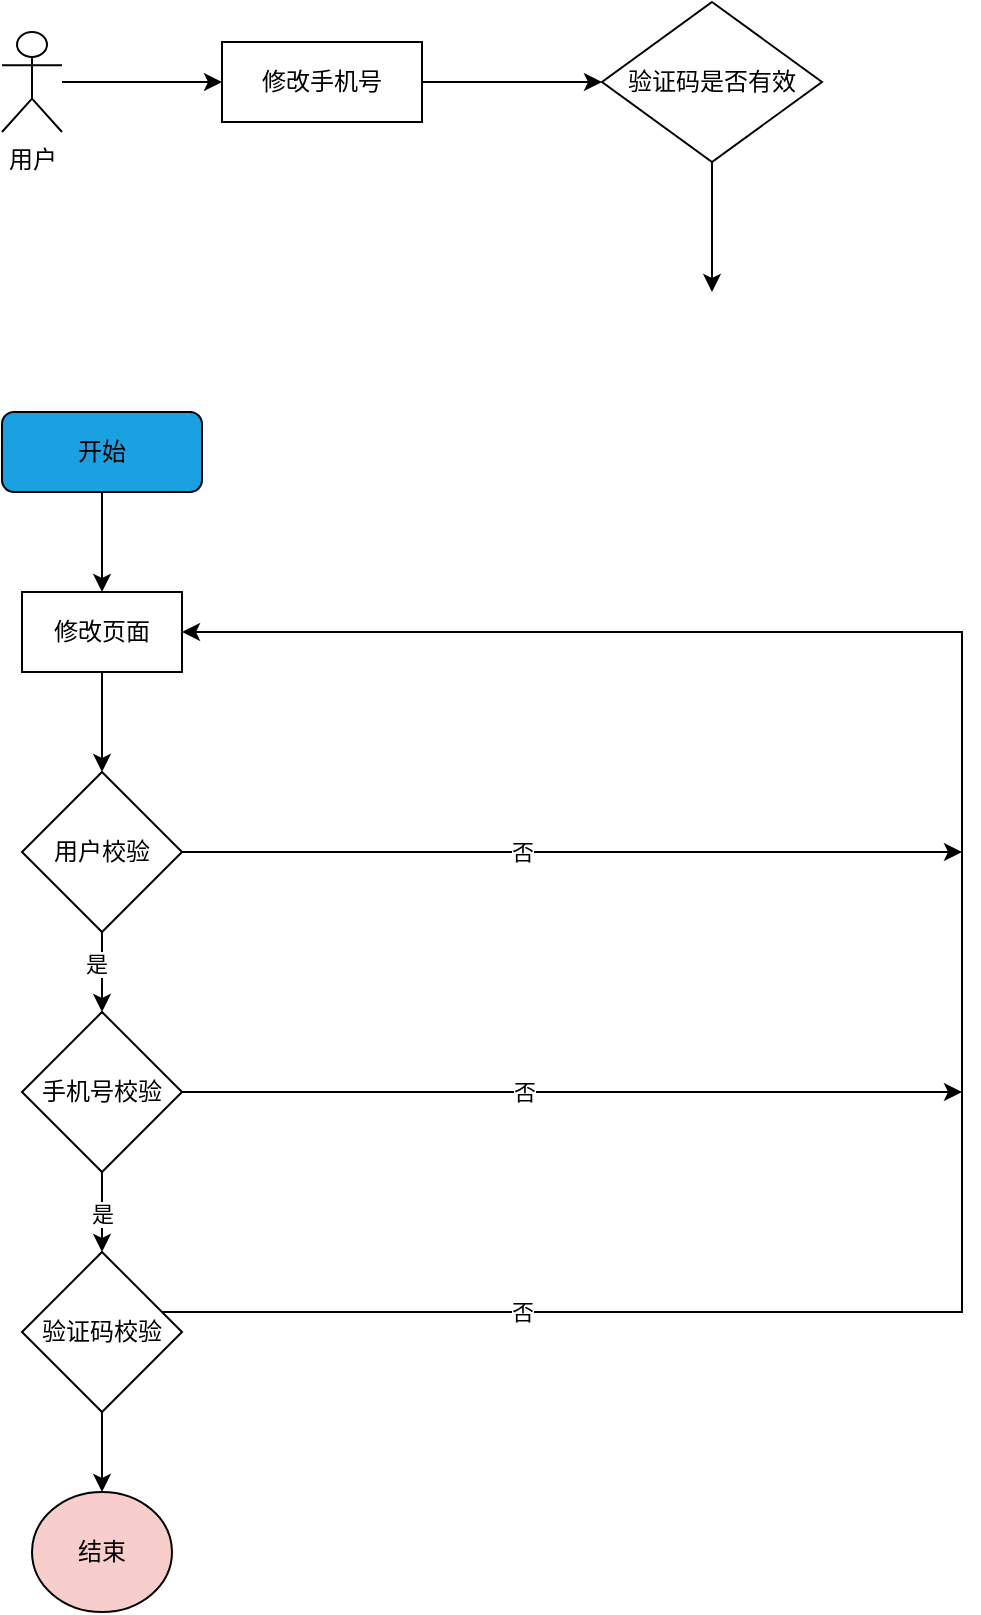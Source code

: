 <mxfile version="23.1.5" type="github">
  <diagram name="第 1 页" id="siLPQnkgXP1fzgPhZVyg">
    <mxGraphModel dx="1461" dy="618" grid="1" gridSize="10" guides="1" tooltips="1" connect="1" arrows="1" fold="1" page="1" pageScale="1" pageWidth="827" pageHeight="1169" math="0" shadow="0">
      <root>
        <mxCell id="0" />
        <mxCell id="1" parent="0" />
        <mxCell id="tkunXPXeHfA-rorm2Hu8-6" style="edgeStyle=orthogonalEdgeStyle;rounded=0;orthogonalLoop=1;jettySize=auto;html=1;entryX=0;entryY=0.5;entryDx=0;entryDy=0;" edge="1" parent="1" source="tkunXPXeHfA-rorm2Hu8-1" target="tkunXPXeHfA-rorm2Hu8-5">
          <mxGeometry relative="1" as="geometry" />
        </mxCell>
        <mxCell id="tkunXPXeHfA-rorm2Hu8-1" value="用户" style="shape=umlActor;verticalLabelPosition=bottom;verticalAlign=top;html=1;outlineConnect=0;" vertex="1" parent="1">
          <mxGeometry x="60" y="260" width="30" height="50" as="geometry" />
        </mxCell>
        <mxCell id="tkunXPXeHfA-rorm2Hu8-11" value="" style="edgeStyle=orthogonalEdgeStyle;rounded=0;orthogonalLoop=1;jettySize=auto;html=1;" edge="1" parent="1" source="tkunXPXeHfA-rorm2Hu8-5" target="tkunXPXeHfA-rorm2Hu8-10">
          <mxGeometry relative="1" as="geometry" />
        </mxCell>
        <mxCell id="tkunXPXeHfA-rorm2Hu8-5" value="修改手机号" style="rounded=0;whiteSpace=wrap;html=1;" vertex="1" parent="1">
          <mxGeometry x="170" y="265" width="100" height="40" as="geometry" />
        </mxCell>
        <mxCell id="tkunXPXeHfA-rorm2Hu8-17" style="edgeStyle=orthogonalEdgeStyle;rounded=0;orthogonalLoop=1;jettySize=auto;html=1;" edge="1" parent="1" source="tkunXPXeHfA-rorm2Hu8-10">
          <mxGeometry relative="1" as="geometry">
            <mxPoint x="415" y="390" as="targetPoint" />
          </mxGeometry>
        </mxCell>
        <mxCell id="tkunXPXeHfA-rorm2Hu8-10" value="验证码是否有效" style="rhombus;whiteSpace=wrap;html=1;rounded=0;" vertex="1" parent="1">
          <mxGeometry x="360" y="245" width="110" height="80" as="geometry" />
        </mxCell>
        <mxCell id="tkunXPXeHfA-rorm2Hu8-27" style="edgeStyle=orthogonalEdgeStyle;rounded=0;orthogonalLoop=1;jettySize=auto;html=1;entryX=0.5;entryY=0;entryDx=0;entryDy=0;" edge="1" parent="1" source="tkunXPXeHfA-rorm2Hu8-18" target="tkunXPXeHfA-rorm2Hu8-26">
          <mxGeometry relative="1" as="geometry" />
        </mxCell>
        <mxCell id="tkunXPXeHfA-rorm2Hu8-18" value="开始" style="rounded=1;whiteSpace=wrap;html=1;fillColor=#1BA1E2;" vertex="1" parent="1">
          <mxGeometry x="60" y="450" width="100" height="40" as="geometry" />
        </mxCell>
        <mxCell id="tkunXPXeHfA-rorm2Hu8-48" value="" style="edgeStyle=orthogonalEdgeStyle;rounded=0;orthogonalLoop=1;jettySize=auto;html=1;" edge="1" parent="1" source="tkunXPXeHfA-rorm2Hu8-26" target="tkunXPXeHfA-rorm2Hu8-47">
          <mxGeometry relative="1" as="geometry" />
        </mxCell>
        <mxCell id="tkunXPXeHfA-rorm2Hu8-26" value="修改页面" style="rounded=0;whiteSpace=wrap;html=1;" vertex="1" parent="1">
          <mxGeometry x="70" y="540" width="80" height="40" as="geometry" />
        </mxCell>
        <mxCell id="tkunXPXeHfA-rorm2Hu8-40" style="edgeStyle=orthogonalEdgeStyle;rounded=0;orthogonalLoop=1;jettySize=auto;html=1;" edge="1" parent="1" source="tkunXPXeHfA-rorm2Hu8-31">
          <mxGeometry relative="1" as="geometry">
            <mxPoint x="540" y="790" as="targetPoint" />
          </mxGeometry>
        </mxCell>
        <mxCell id="tkunXPXeHfA-rorm2Hu8-43" value="否" style="edgeLabel;html=1;align=center;verticalAlign=middle;resizable=0;points=[];" vertex="1" connectable="0" parent="tkunXPXeHfA-rorm2Hu8-40">
          <mxGeometry x="-0.358" y="1" relative="1" as="geometry">
            <mxPoint x="45" y="1" as="offset" />
          </mxGeometry>
        </mxCell>
        <mxCell id="tkunXPXeHfA-rorm2Hu8-55" style="edgeStyle=orthogonalEdgeStyle;rounded=0;orthogonalLoop=1;jettySize=auto;html=1;entryX=0.5;entryY=0;entryDx=0;entryDy=0;" edge="1" parent="1" source="tkunXPXeHfA-rorm2Hu8-31" target="tkunXPXeHfA-rorm2Hu8-34">
          <mxGeometry relative="1" as="geometry" />
        </mxCell>
        <mxCell id="tkunXPXeHfA-rorm2Hu8-56" value="是" style="edgeLabel;html=1;align=center;verticalAlign=middle;resizable=0;points=[];" vertex="1" connectable="0" parent="tkunXPXeHfA-rorm2Hu8-55">
          <mxGeometry x="0.467" y="1" relative="1" as="geometry">
            <mxPoint x="-1" y="-9" as="offset" />
          </mxGeometry>
        </mxCell>
        <mxCell id="tkunXPXeHfA-rorm2Hu8-31" value="手机号校验" style="rhombus;whiteSpace=wrap;html=1;rounded=0;" vertex="1" parent="1">
          <mxGeometry x="70" y="750" width="80" height="80" as="geometry" />
        </mxCell>
        <mxCell id="tkunXPXeHfA-rorm2Hu8-35" style="edgeStyle=orthogonalEdgeStyle;rounded=0;orthogonalLoop=1;jettySize=auto;html=1;entryX=1;entryY=0.5;entryDx=0;entryDy=0;" edge="1" parent="1" source="tkunXPXeHfA-rorm2Hu8-34" target="tkunXPXeHfA-rorm2Hu8-26">
          <mxGeometry relative="1" as="geometry">
            <Array as="points">
              <mxPoint x="540" y="900" />
              <mxPoint x="540" y="560" />
            </Array>
          </mxGeometry>
        </mxCell>
        <mxCell id="tkunXPXeHfA-rorm2Hu8-39" value="否" style="edgeLabel;html=1;align=center;verticalAlign=middle;resizable=0;points=[];" vertex="1" connectable="0" parent="tkunXPXeHfA-rorm2Hu8-35">
          <mxGeometry x="-0.504" y="-5" relative="1" as="geometry">
            <mxPoint x="-100" y="-5" as="offset" />
          </mxGeometry>
        </mxCell>
        <mxCell id="tkunXPXeHfA-rorm2Hu8-45" value="" style="edgeStyle=orthogonalEdgeStyle;rounded=0;orthogonalLoop=1;jettySize=auto;html=1;" edge="1" parent="1" source="tkunXPXeHfA-rorm2Hu8-34" target="tkunXPXeHfA-rorm2Hu8-44">
          <mxGeometry relative="1" as="geometry" />
        </mxCell>
        <mxCell id="tkunXPXeHfA-rorm2Hu8-34" value="验证码校验" style="rhombus;whiteSpace=wrap;html=1;rounded=0;" vertex="1" parent="1">
          <mxGeometry x="70" y="870" width="80" height="80" as="geometry" />
        </mxCell>
        <mxCell id="tkunXPXeHfA-rorm2Hu8-44" value="结束" style="ellipse;whiteSpace=wrap;html=1;rounded=0;fillColor=#F8CECC;" vertex="1" parent="1">
          <mxGeometry x="75" y="990" width="70" height="60" as="geometry" />
        </mxCell>
        <mxCell id="tkunXPXeHfA-rorm2Hu8-50" style="edgeStyle=orthogonalEdgeStyle;rounded=0;orthogonalLoop=1;jettySize=auto;html=1;entryX=0.5;entryY=0;entryDx=0;entryDy=0;" edge="1" parent="1" source="tkunXPXeHfA-rorm2Hu8-47" target="tkunXPXeHfA-rorm2Hu8-31">
          <mxGeometry relative="1" as="geometry" />
        </mxCell>
        <mxCell id="tkunXPXeHfA-rorm2Hu8-54" value="是" style="edgeLabel;html=1;align=center;verticalAlign=middle;resizable=0;points=[];" vertex="1" connectable="0" parent="tkunXPXeHfA-rorm2Hu8-50">
          <mxGeometry x="-0.217" y="-3" relative="1" as="geometry">
            <mxPoint as="offset" />
          </mxGeometry>
        </mxCell>
        <mxCell id="tkunXPXeHfA-rorm2Hu8-52" style="edgeStyle=orthogonalEdgeStyle;rounded=0;orthogonalLoop=1;jettySize=auto;html=1;" edge="1" parent="1" source="tkunXPXeHfA-rorm2Hu8-47">
          <mxGeometry relative="1" as="geometry">
            <mxPoint x="540" y="670" as="targetPoint" />
          </mxGeometry>
        </mxCell>
        <mxCell id="tkunXPXeHfA-rorm2Hu8-53" value="否" style="edgeLabel;html=1;align=center;verticalAlign=middle;resizable=0;points=[];" vertex="1" connectable="0" parent="tkunXPXeHfA-rorm2Hu8-52">
          <mxGeometry x="-0.293" relative="1" as="geometry">
            <mxPoint x="32" as="offset" />
          </mxGeometry>
        </mxCell>
        <mxCell id="tkunXPXeHfA-rorm2Hu8-47" value="用户校验" style="rhombus;whiteSpace=wrap;html=1;rounded=0;" vertex="1" parent="1">
          <mxGeometry x="70" y="630" width="80" height="80" as="geometry" />
        </mxCell>
      </root>
    </mxGraphModel>
  </diagram>
</mxfile>

